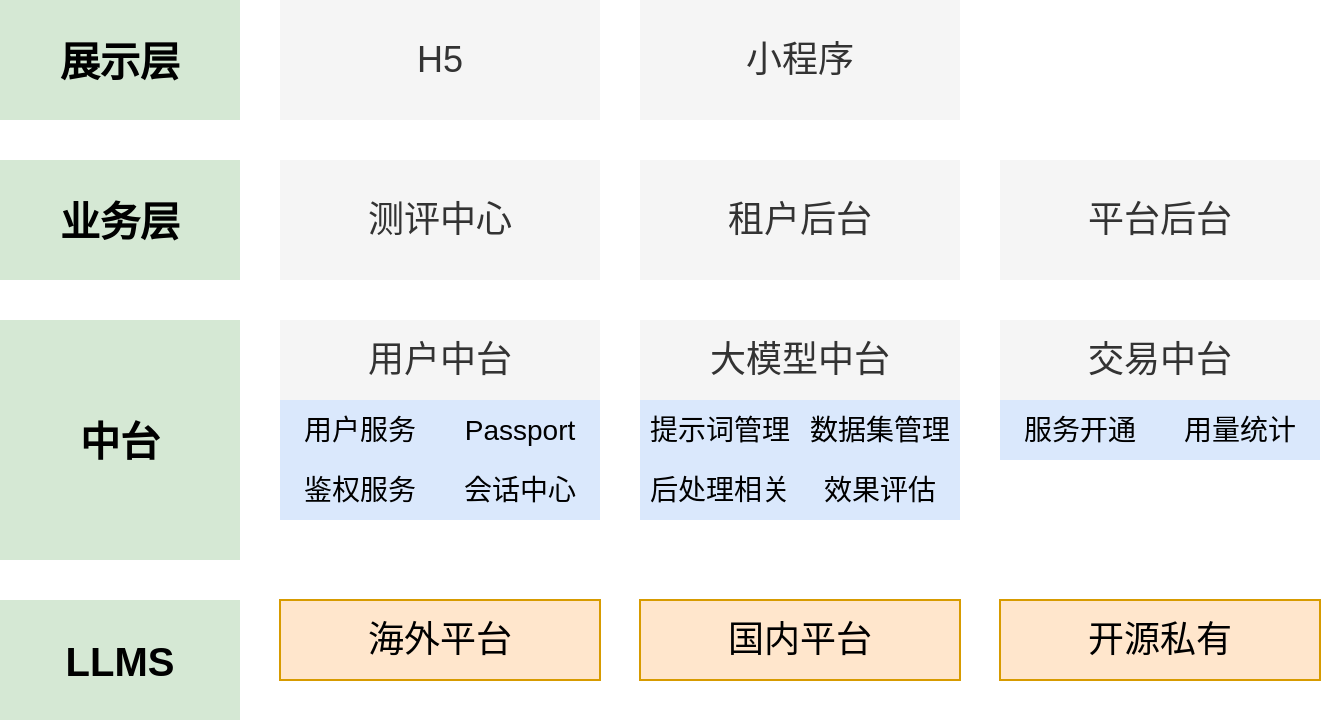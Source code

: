 <mxfile version="24.0.2" type="github">
  <diagram name="第 1 页" id="6GvZh5eh0bDnlYzuGn_A">
    <mxGraphModel dx="989" dy="514" grid="1" gridSize="10" guides="1" tooltips="1" connect="1" arrows="1" fold="1" page="1" pageScale="1" pageWidth="827" pageHeight="1169" math="0" shadow="0">
      <root>
        <mxCell id="0" />
        <mxCell id="1" parent="0" />
        <mxCell id="JwvWYLfsFMkR_7LYfooL-12" value="展示层" style="rounded=0;whiteSpace=wrap;html=1;fillColor=#d5e8d4;strokeColor=none;fontSize=20;fontStyle=1" vertex="1" parent="1">
          <mxGeometry x="80" y="40" width="120" height="60" as="geometry" />
        </mxCell>
        <mxCell id="JwvWYLfsFMkR_7LYfooL-13" value="业务层" style="rounded=0;whiteSpace=wrap;html=1;fillColor=#d5e8d4;strokeColor=none;fontSize=20;fontStyle=1" vertex="1" parent="1">
          <mxGeometry x="80" y="120" width="120" height="60" as="geometry" />
        </mxCell>
        <mxCell id="JwvWYLfsFMkR_7LYfooL-14" value="中台" style="rounded=0;whiteSpace=wrap;html=1;fillColor=#d5e8d4;strokeColor=none;fontSize=20;fontStyle=1" vertex="1" parent="1">
          <mxGeometry x="80" y="200" width="120" height="120" as="geometry" />
        </mxCell>
        <mxCell id="JwvWYLfsFMkR_7LYfooL-15" value="LLMS" style="rounded=0;whiteSpace=wrap;html=1;fillColor=#d5e8d4;strokeColor=none;fontSize=20;fontStyle=1" vertex="1" parent="1">
          <mxGeometry x="80" y="340" width="120" height="60" as="geometry" />
        </mxCell>
        <mxCell id="JwvWYLfsFMkR_7LYfooL-18" value="H5" style="rounded=0;whiteSpace=wrap;html=1;fontSize=18;strokeColor=none;fillColor=#f5f5f5;fontColor=#333333;" vertex="1" parent="1">
          <mxGeometry x="220" y="40" width="160" height="60" as="geometry" />
        </mxCell>
        <mxCell id="JwvWYLfsFMkR_7LYfooL-19" value="小程序" style="rounded=0;whiteSpace=wrap;html=1;fontSize=18;strokeColor=none;fillColor=#f5f5f5;fontColor=#333333;" vertex="1" parent="1">
          <mxGeometry x="400" y="40" width="160" height="60" as="geometry" />
        </mxCell>
        <mxCell id="JwvWYLfsFMkR_7LYfooL-20" value="测评中心" style="rounded=0;whiteSpace=wrap;html=1;fontSize=18;strokeColor=none;fillColor=#f5f5f5;fontColor=#333333;" vertex="1" parent="1">
          <mxGeometry x="220" y="120" width="160" height="60" as="geometry" />
        </mxCell>
        <mxCell id="JwvWYLfsFMkR_7LYfooL-21" value="租户后台" style="rounded=0;whiteSpace=wrap;html=1;fontSize=18;strokeColor=none;fillColor=#f5f5f5;fontColor=#333333;" vertex="1" parent="1">
          <mxGeometry x="400" y="120" width="160" height="60" as="geometry" />
        </mxCell>
        <mxCell id="JwvWYLfsFMkR_7LYfooL-22" value="平台后台" style="rounded=0;whiteSpace=wrap;html=1;fontSize=18;strokeColor=none;fillColor=#f5f5f5;fontColor=#333333;" vertex="1" parent="1">
          <mxGeometry x="580" y="120" width="160" height="60" as="geometry" />
        </mxCell>
        <mxCell id="JwvWYLfsFMkR_7LYfooL-23" value="用户中台" style="rounded=0;whiteSpace=wrap;html=1;fontSize=18;strokeColor=none;fillColor=#f5f5f5;fontColor=#333333;" vertex="1" parent="1">
          <mxGeometry x="220" y="200" width="160" height="40" as="geometry" />
        </mxCell>
        <mxCell id="JwvWYLfsFMkR_7LYfooL-24" value="用户服务" style="rounded=0;whiteSpace=wrap;html=1;fontSize=14;fillColor=#dae8fc;strokeColor=none;" vertex="1" parent="1">
          <mxGeometry x="220" y="240" width="80" height="30" as="geometry" />
        </mxCell>
        <mxCell id="JwvWYLfsFMkR_7LYfooL-26" value="Passport" style="rounded=0;whiteSpace=wrap;html=1;fontSize=14;fillColor=#dae8fc;strokeColor=none;" vertex="1" parent="1">
          <mxGeometry x="300" y="240" width="80" height="30" as="geometry" />
        </mxCell>
        <mxCell id="JwvWYLfsFMkR_7LYfooL-27" value="鉴权服务" style="rounded=0;whiteSpace=wrap;html=1;fontSize=14;fillColor=#dae8fc;strokeColor=none;" vertex="1" parent="1">
          <mxGeometry x="220" y="270" width="80" height="30" as="geometry" />
        </mxCell>
        <mxCell id="JwvWYLfsFMkR_7LYfooL-28" value="会话中心" style="rounded=0;whiteSpace=wrap;html=1;fontSize=14;fillColor=#dae8fc;strokeColor=none;" vertex="1" parent="1">
          <mxGeometry x="300" y="270" width="80" height="30" as="geometry" />
        </mxCell>
        <mxCell id="JwvWYLfsFMkR_7LYfooL-29" value="大模型中台" style="rounded=0;whiteSpace=wrap;html=1;fontSize=18;strokeColor=none;fillColor=#f5f5f5;fontColor=#333333;" vertex="1" parent="1">
          <mxGeometry x="400" y="200" width="160" height="40" as="geometry" />
        </mxCell>
        <mxCell id="JwvWYLfsFMkR_7LYfooL-30" value="提示词管理" style="rounded=0;whiteSpace=wrap;html=1;fontSize=14;fillColor=#dae8fc;strokeColor=none;" vertex="1" parent="1">
          <mxGeometry x="400" y="240" width="80" height="30" as="geometry" />
        </mxCell>
        <mxCell id="JwvWYLfsFMkR_7LYfooL-31" value="数据集管理" style="rounded=0;whiteSpace=wrap;html=1;fontSize=14;fillColor=#dae8fc;strokeColor=none;" vertex="1" parent="1">
          <mxGeometry x="480" y="240" width="80" height="30" as="geometry" />
        </mxCell>
        <mxCell id="JwvWYLfsFMkR_7LYfooL-32" value="后处理相关" style="rounded=0;whiteSpace=wrap;html=1;fontSize=14;fillColor=#dae8fc;strokeColor=none;" vertex="1" parent="1">
          <mxGeometry x="400" y="270" width="80" height="30" as="geometry" />
        </mxCell>
        <mxCell id="JwvWYLfsFMkR_7LYfooL-33" value="效果评估" style="rounded=0;whiteSpace=wrap;html=1;fontSize=14;fillColor=#dae8fc;strokeColor=none;" vertex="1" parent="1">
          <mxGeometry x="480" y="270" width="80" height="30" as="geometry" />
        </mxCell>
        <mxCell id="JwvWYLfsFMkR_7LYfooL-34" value="交易中台" style="rounded=0;whiteSpace=wrap;html=1;fontSize=18;strokeColor=none;fillColor=#f5f5f5;fontColor=#333333;" vertex="1" parent="1">
          <mxGeometry x="580" y="200" width="160" height="40" as="geometry" />
        </mxCell>
        <mxCell id="JwvWYLfsFMkR_7LYfooL-35" value="服务开通" style="rounded=0;whiteSpace=wrap;html=1;fontSize=14;fillColor=#dae8fc;strokeColor=none;" vertex="1" parent="1">
          <mxGeometry x="580" y="240" width="80" height="30" as="geometry" />
        </mxCell>
        <mxCell id="JwvWYLfsFMkR_7LYfooL-36" value="用量统计" style="rounded=0;whiteSpace=wrap;html=1;fontSize=14;fillColor=#dae8fc;strokeColor=none;" vertex="1" parent="1">
          <mxGeometry x="660" y="240" width="80" height="30" as="geometry" />
        </mxCell>
        <mxCell id="JwvWYLfsFMkR_7LYfooL-41" value="海外平台" style="rounded=0;whiteSpace=wrap;html=1;fontSize=18;strokeColor=#d79b00;fillColor=#ffe6cc;" vertex="1" parent="1">
          <mxGeometry x="220" y="340" width="160" height="40" as="geometry" />
        </mxCell>
        <mxCell id="JwvWYLfsFMkR_7LYfooL-42" value="国内平台" style="rounded=0;whiteSpace=wrap;html=1;fontSize=18;strokeColor=#d79b00;fillColor=#ffe6cc;" vertex="1" parent="1">
          <mxGeometry x="400" y="340" width="160" height="40" as="geometry" />
        </mxCell>
        <mxCell id="JwvWYLfsFMkR_7LYfooL-43" value="开源私有" style="rounded=0;whiteSpace=wrap;html=1;fontSize=18;strokeColor=#d79b00;fillColor=#ffe6cc;" vertex="1" parent="1">
          <mxGeometry x="580" y="340" width="160" height="40" as="geometry" />
        </mxCell>
      </root>
    </mxGraphModel>
  </diagram>
</mxfile>
